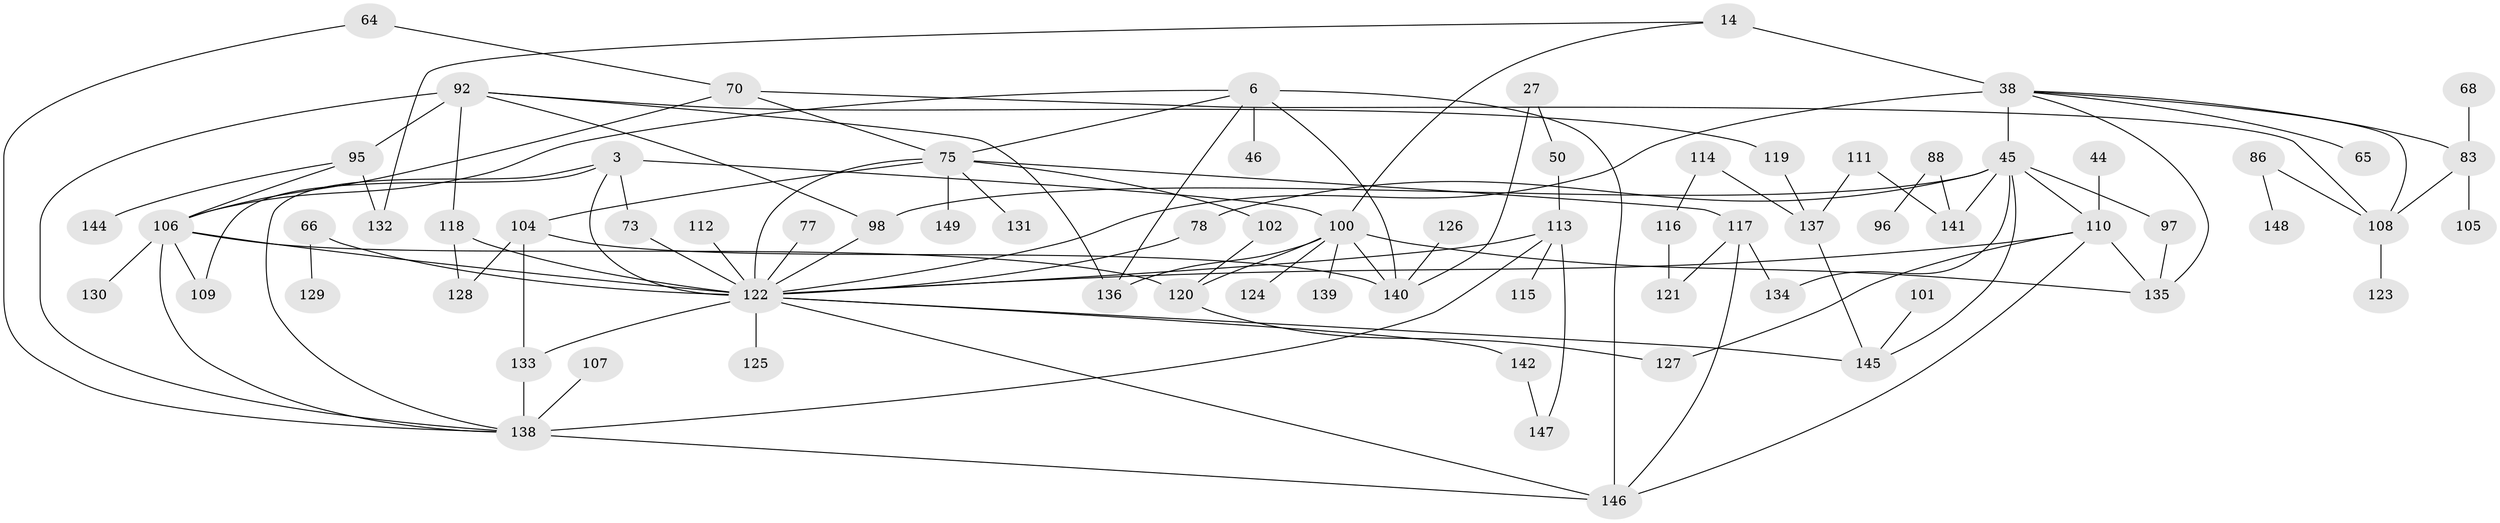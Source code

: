 // original degree distribution, {5: 0.04697986577181208, 7: 0.03355704697986577, 6: 0.020134228187919462, 4: 0.15436241610738255, 3: 0.2080536912751678, 1: 0.19463087248322147, 2: 0.33557046979865773, 8: 0.006711409395973154}
// Generated by graph-tools (version 1.1) at 2025/41/03/09/25 04:41:17]
// undirected, 74 vertices, 114 edges
graph export_dot {
graph [start="1"]
  node [color=gray90,style=filled];
  3;
  6;
  14;
  27;
  38 [super="+26+20"];
  44;
  45 [super="+36"];
  46;
  50;
  64;
  65;
  66;
  68;
  70;
  73 [super="+67"];
  75 [super="+21+11+17+52"];
  77;
  78;
  83 [super="+47"];
  86;
  88;
  92 [super="+72+81"];
  95 [super="+13"];
  96;
  97;
  98 [super="+56"];
  100 [super="+89+41+90"];
  101;
  102;
  104 [super="+57+60+59+103"];
  105;
  106 [super="+5+62+30"];
  107;
  108 [super="+69+84"];
  109 [super="+10"];
  110 [super="+82"];
  111;
  112 [super="+79"];
  113 [super="+94+85"];
  114;
  115;
  116;
  117;
  118;
  119;
  120 [super="+35+49"];
  121;
  122 [super="+40+43+58+74"];
  123;
  124;
  125;
  126;
  127;
  128;
  129;
  130;
  131;
  132;
  133 [super="+87"];
  134 [super="+39"];
  135;
  136 [super="+93"];
  137 [super="+32+99"];
  138 [super="+61+76"];
  139;
  140 [super="+18"];
  141 [super="+63+80"];
  142;
  144;
  145 [super="+143"];
  146 [super="+29+28+53"];
  147;
  148;
  149;
  3 -- 73 [weight=2];
  3 -- 109;
  3 -- 100;
  3 -- 138;
  3 -- 122;
  6 -- 46;
  6 -- 140 [weight=2];
  6 -- 136;
  6 -- 106;
  6 -- 146;
  6 -- 75;
  14 -- 132;
  14 -- 100;
  14 -- 38 [weight=2];
  27 -- 50;
  27 -- 140;
  38 -- 135;
  38 -- 45;
  38 -- 122 [weight=2];
  38 -- 83;
  38 -- 65;
  38 -- 108;
  44 -- 110;
  45 -- 134 [weight=2];
  45 -- 97;
  45 -- 78;
  45 -- 110;
  45 -- 98;
  45 -- 141 [weight=2];
  45 -- 145;
  50 -- 113;
  64 -- 70;
  64 -- 138;
  66 -- 129;
  66 -- 122;
  68 -- 83;
  70 -- 108;
  70 -- 106;
  70 -- 75;
  73 -- 122;
  75 -- 131;
  75 -- 117;
  75 -- 149;
  75 -- 102;
  75 -- 122 [weight=2];
  75 -- 104;
  77 -- 122;
  78 -- 122;
  83 -- 105;
  83 -- 108;
  86 -- 148;
  86 -- 108;
  88 -- 96;
  88 -- 141;
  92 -- 119;
  92 -- 98;
  92 -- 95 [weight=2];
  92 -- 138;
  92 -- 118;
  92 -- 136;
  95 -- 144;
  95 -- 106;
  95 -- 132;
  97 -- 135;
  98 -- 122;
  100 -- 135;
  100 -- 136;
  100 -- 139;
  100 -- 120 [weight=2];
  100 -- 140;
  100 -- 124;
  101 -- 145;
  102 -- 120;
  104 -- 133;
  104 -- 128;
  104 -- 140;
  106 -- 130;
  106 -- 120 [weight=2];
  106 -- 109;
  106 -- 122 [weight=3];
  106 -- 138;
  107 -- 138;
  108 -- 123;
  110 -- 127;
  110 -- 135;
  110 -- 146 [weight=2];
  110 -- 122;
  111 -- 137;
  111 -- 141;
  112 -- 122 [weight=2];
  113 -- 147;
  113 -- 138;
  113 -- 122;
  113 -- 115;
  114 -- 116;
  114 -- 137;
  116 -- 121;
  117 -- 121;
  117 -- 146;
  117 -- 134;
  118 -- 128;
  118 -- 122;
  119 -- 137;
  120 -- 127;
  122 -- 142;
  122 -- 146;
  122 -- 145 [weight=2];
  122 -- 125;
  122 -- 133;
  126 -- 140;
  133 -- 138;
  137 -- 145;
  138 -- 146 [weight=2];
  142 -- 147;
}
